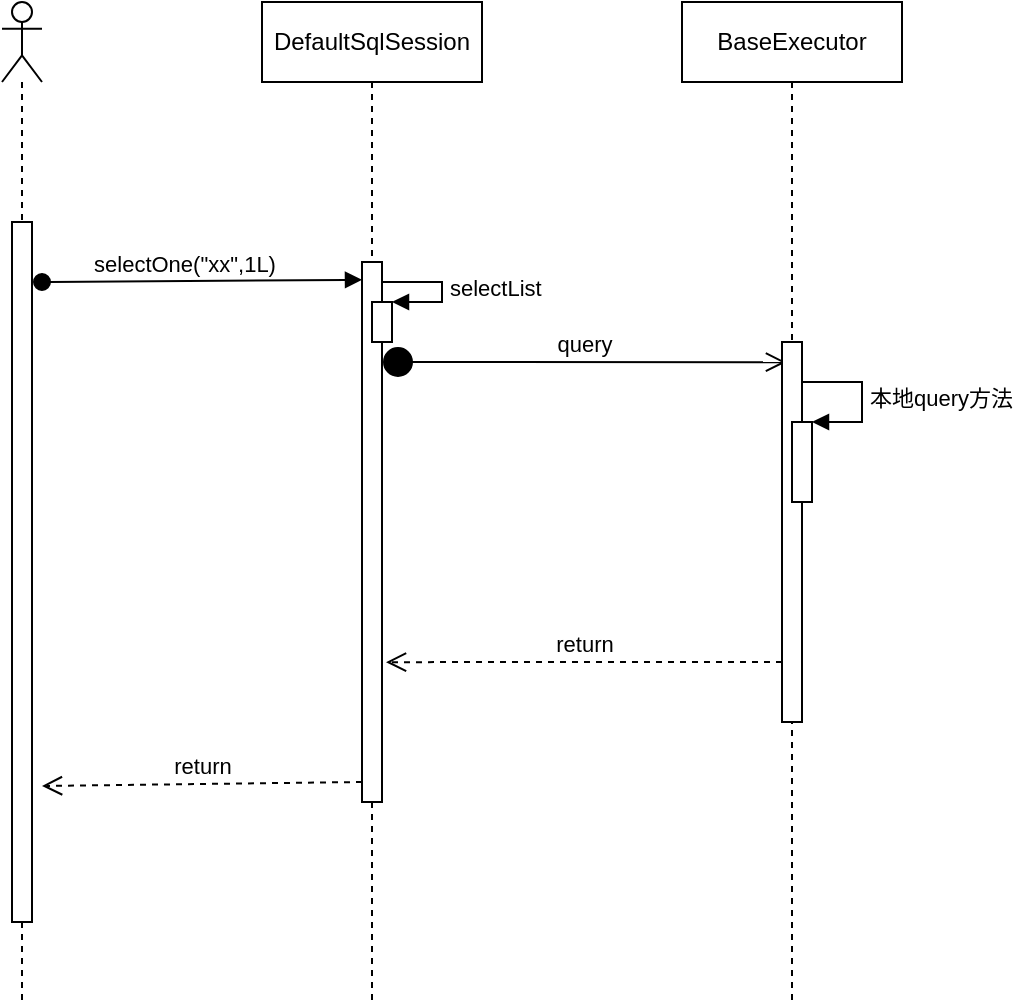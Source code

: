 <mxfile version="15.2.7" type="device"><diagram id="CprCgK3XKXW5d4Le6UXG" name="第 1 页"><mxGraphModel dx="1086" dy="806" grid="1" gridSize="10" guides="1" tooltips="1" connect="1" arrows="1" fold="1" page="1" pageScale="1" pageWidth="827" pageHeight="1169" math="0" shadow="0"><root><mxCell id="0"/><mxCell id="1" parent="0"/><mxCell id="0cZEb_CY3wGGCo1eHL03-1" value="" style="shape=umlLifeline;participant=umlActor;perimeter=lifelinePerimeter;whiteSpace=wrap;html=1;container=1;collapsible=0;recursiveResize=0;verticalAlign=top;spacingTop=36;outlineConnect=0;" vertex="1" parent="1"><mxGeometry x="90" y="170" width="20" height="500" as="geometry"/></mxCell><mxCell id="0cZEb_CY3wGGCo1eHL03-6" value="" style="html=1;points=[];perimeter=orthogonalPerimeter;" vertex="1" parent="0cZEb_CY3wGGCo1eHL03-1"><mxGeometry x="5" y="110" width="10" height="350" as="geometry"/></mxCell><mxCell id="0cZEb_CY3wGGCo1eHL03-2" value="DefaultSqlSession" style="shape=umlLifeline;perimeter=lifelinePerimeter;whiteSpace=wrap;html=1;container=1;collapsible=0;recursiveResize=0;outlineConnect=0;" vertex="1" parent="1"><mxGeometry x="220" y="170" width="110" height="500" as="geometry"/></mxCell><mxCell id="0cZEb_CY3wGGCo1eHL03-7" value="" style="html=1;points=[];perimeter=orthogonalPerimeter;" vertex="1" parent="0cZEb_CY3wGGCo1eHL03-2"><mxGeometry x="50" y="130" width="10" height="270" as="geometry"/></mxCell><mxCell id="0cZEb_CY3wGGCo1eHL03-11" value="" style="html=1;points=[];perimeter=orthogonalPerimeter;" vertex="1" parent="0cZEb_CY3wGGCo1eHL03-2"><mxGeometry x="55" y="150" width="10" height="20" as="geometry"/></mxCell><mxCell id="0cZEb_CY3wGGCo1eHL03-12" value="selectList" style="edgeStyle=orthogonalEdgeStyle;html=1;align=left;spacingLeft=2;endArrow=block;rounded=0;entryX=1;entryY=0;" edge="1" target="0cZEb_CY3wGGCo1eHL03-11" parent="0cZEb_CY3wGGCo1eHL03-2"><mxGeometry relative="1" as="geometry"><mxPoint x="60" y="140" as="sourcePoint"/><Array as="points"><mxPoint x="90" y="140"/></Array></mxGeometry></mxCell><mxCell id="0cZEb_CY3wGGCo1eHL03-13" value="query" style="html=1;verticalAlign=bottom;startArrow=circle;startFill=1;endArrow=open;startSize=6;endSize=8;entryX=0.2;entryY=0.053;entryDx=0;entryDy=0;entryPerimeter=0;" edge="1" parent="0cZEb_CY3wGGCo1eHL03-2" target="0cZEb_CY3wGGCo1eHL03-14"><mxGeometry width="80" relative="1" as="geometry"><mxPoint x="60" y="180" as="sourcePoint"/><mxPoint x="256" y="181" as="targetPoint"/></mxGeometry></mxCell><mxCell id="0cZEb_CY3wGGCo1eHL03-3" value="BaseExecutor" style="shape=umlLifeline;perimeter=lifelinePerimeter;whiteSpace=wrap;html=1;container=1;collapsible=0;recursiveResize=0;outlineConnect=0;" vertex="1" parent="1"><mxGeometry x="430" y="170" width="110" height="500" as="geometry"/></mxCell><mxCell id="0cZEb_CY3wGGCo1eHL03-14" value="" style="html=1;points=[];perimeter=orthogonalPerimeter;" vertex="1" parent="0cZEb_CY3wGGCo1eHL03-3"><mxGeometry x="50" y="170" width="10" height="190" as="geometry"/></mxCell><mxCell id="0cZEb_CY3wGGCo1eHL03-15" value="" style="html=1;points=[];perimeter=orthogonalPerimeter;" vertex="1" parent="0cZEb_CY3wGGCo1eHL03-3"><mxGeometry x="55" y="210" width="10" height="40" as="geometry"/></mxCell><mxCell id="0cZEb_CY3wGGCo1eHL03-16" value="本地query方法" style="edgeStyle=orthogonalEdgeStyle;html=1;align=left;spacingLeft=2;endArrow=block;rounded=0;entryX=1;entryY=0;" edge="1" target="0cZEb_CY3wGGCo1eHL03-15" parent="0cZEb_CY3wGGCo1eHL03-3"><mxGeometry relative="1" as="geometry"><mxPoint x="60" y="190" as="sourcePoint"/><Array as="points"><mxPoint x="90" y="190"/></Array></mxGeometry></mxCell><mxCell id="0cZEb_CY3wGGCo1eHL03-10" value="selectOne(&quot;xx&quot;,1L)" style="html=1;verticalAlign=bottom;startArrow=oval;startFill=1;endArrow=block;startSize=8;entryX=0;entryY=0.033;entryDx=0;entryDy=0;entryPerimeter=0;" edge="1" parent="1" target="0cZEb_CY3wGGCo1eHL03-7"><mxGeometry x="-0.114" width="60" relative="1" as="geometry"><mxPoint x="110" y="310" as="sourcePoint"/><mxPoint x="170" y="310" as="targetPoint"/><mxPoint as="offset"/></mxGeometry></mxCell><mxCell id="0cZEb_CY3wGGCo1eHL03-18" value="return" style="html=1;verticalAlign=bottom;endArrow=open;dashed=1;endSize=8;entryX=1.2;entryY=0.741;entryDx=0;entryDy=0;entryPerimeter=0;" edge="1" parent="1" target="0cZEb_CY3wGGCo1eHL03-7"><mxGeometry relative="1" as="geometry"><mxPoint x="480" y="500" as="sourcePoint"/><mxPoint x="290" y="500" as="targetPoint"/></mxGeometry></mxCell><mxCell id="0cZEb_CY3wGGCo1eHL03-19" value="return" style="html=1;verticalAlign=bottom;endArrow=open;dashed=1;endSize=8;" edge="1" parent="1"><mxGeometry relative="1" as="geometry"><mxPoint x="270" y="560" as="sourcePoint"/><mxPoint x="110" y="562" as="targetPoint"/></mxGeometry></mxCell></root></mxGraphModel></diagram></mxfile>
